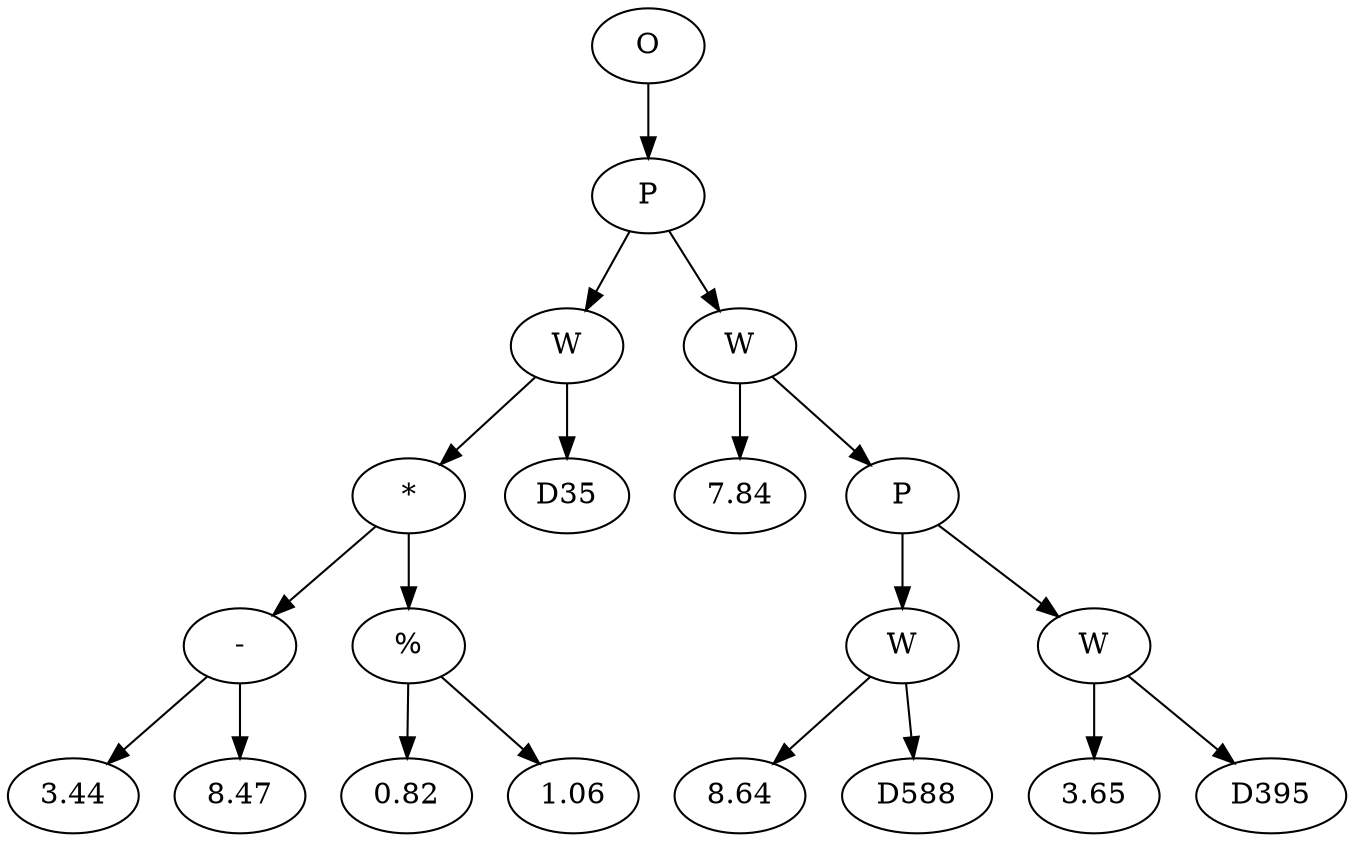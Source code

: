 // Tree
digraph {
	18669507 [label=O]
	18669508 [label=P]
	18669507 -> 18669508
	18669509 [label=W]
	18669508 -> 18669509
	18669510 [label="*"]
	18669509 -> 18669510
	18669511 [label="-"]
	18669510 -> 18669511
	18669512 [label=3.44]
	18669511 -> 18669512
	18669513 [label=8.47]
	18669511 -> 18669513
	18669514 [label="%"]
	18669510 -> 18669514
	18669515 [label=0.82]
	18669514 -> 18669515
	18669516 [label=1.06]
	18669514 -> 18669516
	18669517 [label=D35]
	18669509 -> 18669517
	18669518 [label=W]
	18669508 -> 18669518
	18669519 [label=7.84]
	18669518 -> 18669519
	18669520 [label=P]
	18669518 -> 18669520
	18669521 [label=W]
	18669520 -> 18669521
	18669522 [label=8.64]
	18669521 -> 18669522
	18669523 [label=D588]
	18669521 -> 18669523
	18669524 [label=W]
	18669520 -> 18669524
	18669525 [label=3.65]
	18669524 -> 18669525
	18669526 [label=D395]
	18669524 -> 18669526
}
